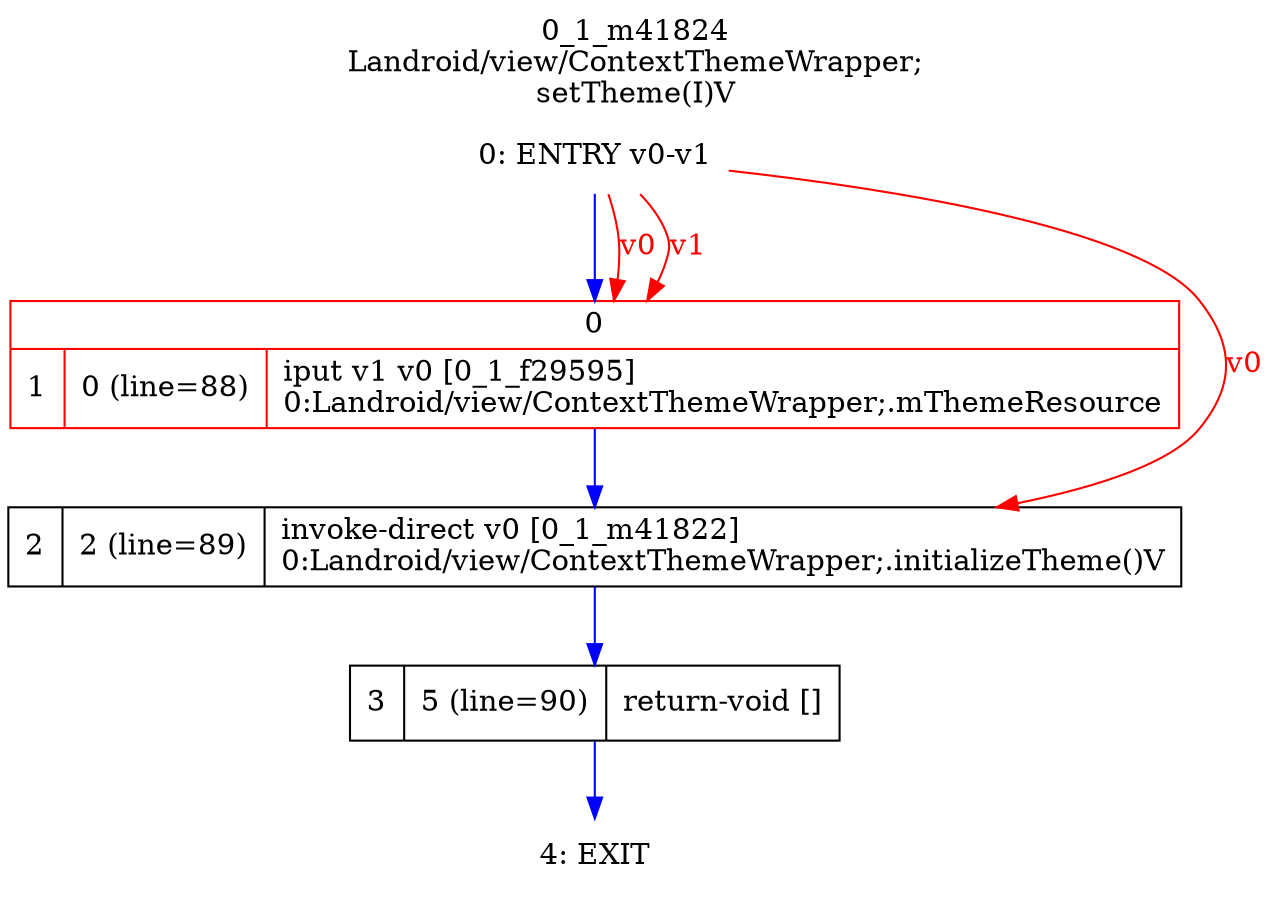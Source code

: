 digraph G {
rankdir=UD;
labelloc=t;
label="0_1_m41824\nLandroid/view/ContextThemeWrapper;
setTheme(I)V";
0[label="0: ENTRY v0-v1",shape=plaintext];
1[label="{0|{1|0 (line=88)|iput v1 v0 [0_1_f29595]\l0:Landroid/view/ContextThemeWrapper;.mThemeResource\l}}",shape=record, color=red];
2[label="2|2 (line=89)|invoke-direct v0 [0_1_m41822]\l0:Landroid/view/ContextThemeWrapper;.initializeTheme()V\l",shape=record,URL="0_1_m41822.dot"];
3[label="3|5 (line=90)|return-void []\l",shape=record];
4[label="4: EXIT",shape=plaintext];
0->1 [color=blue, fontcolor=blue,weight=100, taillabel=""];
1->2 [color=blue, fontcolor=blue,weight=100, taillabel=""];
2->3 [color=blue, fontcolor=blue,weight=100, taillabel=""];
3->4 [color=blue, fontcolor=blue,weight=100, taillabel=""];
0->1 [color=red, fontcolor=red, label="v0"];
0->1 [color=red, fontcolor=red, label="v1"];
0->2 [color=red, fontcolor=red, label="v0"];
}
